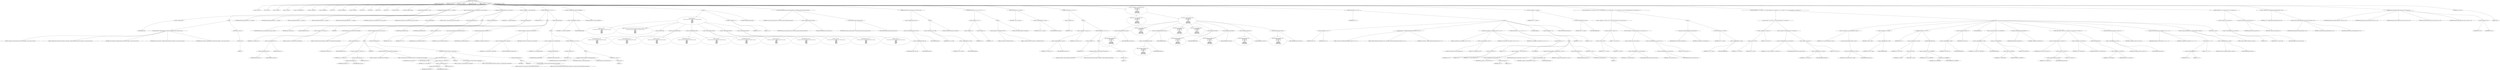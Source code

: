 digraph hostapd_notif_assoc {  
"1000117" [label = "(METHOD,hostapd_notif_assoc)" ]
"1000118" [label = "(PARAM,hostapd_data *hapd)" ]
"1000119" [label = "(PARAM,const u8 *addr)" ]
"1000120" [label = "(PARAM,const u8 *req_ies)" ]
"1000121" [label = "(PARAM,size_t req_ies_len)" ]
"1000122" [label = "(PARAM,int reassoc)" ]
"1000123" [label = "(BLOCK,,)" ]
"1000124" [label = "(LOCAL,v10: const u8 *)" ]
"1000125" [label = "(LOCAL,v11: size_t)" ]
"1000126" [label = "(LOCAL,v12: sta_info *)" ]
"1000127" [label = "(LOCAL,v13: sta_info *)" ]
"1000128" [label = "(LOCAL,v14: wpa_state_machine *)" ]
"1000129" [label = "(LOCAL,v15: unsigned int)" ]
"1000130" [label = "(LOCAL,v16: unsigned int)" ]
"1000131" [label = "(LOCAL,v17: int)" ]
"1000132" [label = "(LOCAL,v18: unsigned int)" ]
"1000133" [label = "(LOCAL,v19: wpa_event)" ]
"1000134" [label = "(LOCAL,v21: u32)" ]
"1000135" [label = "(LOCAL,v22: int)" ]
"1000136" [label = "(LOCAL,v23: u32)" ]
"1000137" [label = "(LOCAL,v24: u8 *)" ]
"1000138" [label = "(LOCAL,eid: u8 [ 1064 ])" ]
"1000139" [label = "(LOCAL,elems: ieee802_11_elems)" ]
"1000140" [label = "(CONTROL_STRUCTURE,if ( !addr ),if ( !addr ))" ]
"1000141" [label = "(<operator>.logicalNot,!addr)" ]
"1000142" [label = "(IDENTIFIER,addr,!addr)" ]
"1000143" [label = "(BLOCK,,)" ]
"1000144" [label = "(wpa_printf,wpa_printf(2, \"hostapd_notif_assoc: Skip event with no address\", req_ies, req_ies_len, reassoc))" ]
"1000145" [label = "(LITERAL,2,wpa_printf(2, \"hostapd_notif_assoc: Skip event with no address\", req_ies, req_ies_len, reassoc))" ]
"1000146" [label = "(LITERAL,\"hostapd_notif_assoc: Skip event with no address\",wpa_printf(2, \"hostapd_notif_assoc: Skip event with no address\", req_ies, req_ies_len, reassoc))" ]
"1000147" [label = "(IDENTIFIER,req_ies,wpa_printf(2, \"hostapd_notif_assoc: Skip event with no address\", req_ies, req_ies_len, reassoc))" ]
"1000148" [label = "(IDENTIFIER,req_ies_len,wpa_printf(2, \"hostapd_notif_assoc: Skip event with no address\", req_ies, req_ies_len, reassoc))" ]
"1000149" [label = "(IDENTIFIER,reassoc,wpa_printf(2, \"hostapd_notif_assoc: Skip event with no address\", req_ies, req_ies_len, reassoc))" ]
"1000150" [label = "(RETURN,return -1;,return -1;)" ]
"1000151" [label = "(<operator>.minus,-1)" ]
"1000152" [label = "(LITERAL,1,-1)" ]
"1000153" [label = "(hostapd_logger,hostapd_logger(hapd, addr, 1u, 2, \"associated\"))" ]
"1000154" [label = "(IDENTIFIER,hapd,hostapd_logger(hapd, addr, 1u, 2, \"associated\"))" ]
"1000155" [label = "(IDENTIFIER,addr,hostapd_logger(hapd, addr, 1u, 2, \"associated\"))" ]
"1000156" [label = "(LITERAL,1u,hostapd_logger(hapd, addr, 1u, 2, \"associated\"))" ]
"1000157" [label = "(LITERAL,2,hostapd_logger(hapd, addr, 1u, 2, \"associated\"))" ]
"1000158" [label = "(LITERAL,\"associated\",hostapd_logger(hapd, addr, 1u, 2, \"associated\"))" ]
"1000159" [label = "(ieee802_11_parse_elems,ieee802_11_parse_elems(req_ies, req_ies_len, &elems, 0))" ]
"1000160" [label = "(IDENTIFIER,req_ies,ieee802_11_parse_elems(req_ies, req_ies_len, &elems, 0))" ]
"1000161" [label = "(IDENTIFIER,req_ies_len,ieee802_11_parse_elems(req_ies, req_ies_len, &elems, 0))" ]
"1000162" [label = "(<operator>.addressOf,&elems)" ]
"1000163" [label = "(IDENTIFIER,elems,ieee802_11_parse_elems(req_ies, req_ies_len, &elems, 0))" ]
"1000164" [label = "(LITERAL,0,ieee802_11_parse_elems(req_ies, req_ies_len, &elems, 0))" ]
"1000165" [label = "(CONTROL_STRUCTURE,if ( elems.wps_ie ),if ( elems.wps_ie ))" ]
"1000166" [label = "(<operator>.fieldAccess,elems.wps_ie)" ]
"1000167" [label = "(IDENTIFIER,elems,if ( elems.wps_ie ))" ]
"1000168" [label = "(FIELD_IDENTIFIER,wps_ie,wps_ie)" ]
"1000169" [label = "(BLOCK,,)" ]
"1000170" [label = "(<operator>.assignment,v10 = elems.wps_ie - 2)" ]
"1000171" [label = "(IDENTIFIER,v10,v10 = elems.wps_ie - 2)" ]
"1000172" [label = "(<operator>.subtraction,elems.wps_ie - 2)" ]
"1000173" [label = "(<operator>.fieldAccess,elems.wps_ie)" ]
"1000174" [label = "(IDENTIFIER,elems,elems.wps_ie - 2)" ]
"1000175" [label = "(FIELD_IDENTIFIER,wps_ie,wps_ie)" ]
"1000176" [label = "(LITERAL,2,elems.wps_ie - 2)" ]
"1000177" [label = "(IDENTIFIER,L,)" ]
"1000178" [label = "(wpa_printf,wpa_printf(2, \"STA included WPS IE in (Re)AssocReq\"))" ]
"1000179" [label = "(LITERAL,2,wpa_printf(2, \"STA included WPS IE in (Re)AssocReq\"))" ]
"1000180" [label = "(LITERAL,\"STA included WPS IE in (Re)AssocReq\",wpa_printf(2, \"STA included WPS IE in (Re)AssocReq\"))" ]
"1000181" [label = "(CONTROL_STRUCTURE,else,else)" ]
"1000182" [label = "(CONTROL_STRUCTURE,if ( elems.rsn_ie ),if ( elems.rsn_ie ))" ]
"1000183" [label = "(<operator>.fieldAccess,elems.rsn_ie)" ]
"1000184" [label = "(IDENTIFIER,elems,if ( elems.rsn_ie ))" ]
"1000185" [label = "(FIELD_IDENTIFIER,rsn_ie,rsn_ie)" ]
"1000186" [label = "(BLOCK,,)" ]
"1000187" [label = "(<operator>.assignment,v10 = elems.rsn_ie - 2)" ]
"1000188" [label = "(IDENTIFIER,v10,v10 = elems.rsn_ie - 2)" ]
"1000189" [label = "(<operator>.subtraction,elems.rsn_ie - 2)" ]
"1000190" [label = "(<operator>.fieldAccess,elems.rsn_ie)" ]
"1000191" [label = "(IDENTIFIER,elems,elems.rsn_ie - 2)" ]
"1000192" [label = "(FIELD_IDENTIFIER,rsn_ie,rsn_ie)" ]
"1000193" [label = "(LITERAL,2,elems.rsn_ie - 2)" ]
"1000194" [label = "(IDENTIFIER,L,)" ]
"1000195" [label = "(wpa_printf,wpa_printf(2, \"STA included RSN IE in (Re)AssocReq\"))" ]
"1000196" [label = "(LITERAL,2,wpa_printf(2, \"STA included RSN IE in (Re)AssocReq\"))" ]
"1000197" [label = "(LITERAL,\"STA included RSN IE in (Re)AssocReq\",wpa_printf(2, \"STA included RSN IE in (Re)AssocReq\"))" ]
"1000198" [label = "(CONTROL_STRUCTURE,else,else)" ]
"1000199" [label = "(CONTROL_STRUCTURE,if ( elems.wpa_ie ),if ( elems.wpa_ie ))" ]
"1000200" [label = "(<operator>.fieldAccess,elems.wpa_ie)" ]
"1000201" [label = "(IDENTIFIER,elems,if ( elems.wpa_ie ))" ]
"1000202" [label = "(FIELD_IDENTIFIER,wpa_ie,wpa_ie)" ]
"1000203" [label = "(BLOCK,,)" ]
"1000204" [label = "(<operator>.assignment,v10 = elems.wpa_ie - 2)" ]
"1000205" [label = "(IDENTIFIER,v10,v10 = elems.wpa_ie - 2)" ]
"1000206" [label = "(<operator>.subtraction,elems.wpa_ie - 2)" ]
"1000207" [label = "(<operator>.fieldAccess,elems.wpa_ie)" ]
"1000208" [label = "(IDENTIFIER,elems,elems.wpa_ie - 2)" ]
"1000209" [label = "(FIELD_IDENTIFIER,wpa_ie,wpa_ie)" ]
"1000210" [label = "(LITERAL,2,elems.wpa_ie - 2)" ]
"1000211" [label = "(IDENTIFIER,L,)" ]
"1000212" [label = "(wpa_printf,wpa_printf(2, \"STA included WPA IE in (Re)AssocReq\"))" ]
"1000213" [label = "(LITERAL,2,wpa_printf(2, \"STA included WPA IE in (Re)AssocReq\"))" ]
"1000214" [label = "(LITERAL,\"STA included WPA IE in (Re)AssocReq\",wpa_printf(2, \"STA included WPA IE in (Re)AssocReq\"))" ]
"1000215" [label = "(CONTROL_STRUCTURE,else,else)" ]
"1000216" [label = "(BLOCK,,)" ]
"1000217" [label = "(IDENTIFIER,L,)" ]
"1000218" [label = "(IDENTIFIER,L,)" ]
"1000219" [label = "(wpa_printf,wpa_printf(2, \"STA did not include WPS/RSN/WPA IE in (Re)AssocReq\"))" ]
"1000220" [label = "(LITERAL,2,wpa_printf(2, \"STA did not include WPS/RSN/WPA IE in (Re)AssocReq\"))" ]
"1000221" [label = "(LITERAL,\"STA did not include WPS/RSN/WPA IE in (Re)AssocReq\",wpa_printf(2, \"STA did not include WPS/RSN/WPA IE in (Re)AssocReq\"))" ]
"1000222" [label = "(<operator>.assignment,v12 = ap_get_sta(hapd, addr))" ]
"1000223" [label = "(IDENTIFIER,v12,v12 = ap_get_sta(hapd, addr))" ]
"1000224" [label = "(ap_get_sta,ap_get_sta(hapd, addr))" ]
"1000225" [label = "(IDENTIFIER,hapd,ap_get_sta(hapd, addr))" ]
"1000226" [label = "(IDENTIFIER,addr,ap_get_sta(hapd, addr))" ]
"1000227" [label = "(CONTROL_STRUCTURE,if ( v12 ),if ( v12 ))" ]
"1000228" [label = "(IDENTIFIER,v12,if ( v12 ))" ]
"1000229" [label = "(BLOCK,,)" ]
"1000230" [label = "(<operator>.assignment,v13 = v12)" ]
"1000231" [label = "(IDENTIFIER,v13,v13 = v12)" ]
"1000232" [label = "(IDENTIFIER,v12,v13 = v12)" ]
"1000233" [label = "(ap_sta_no_session_timeout,ap_sta_no_session_timeout(hapd, v12))" ]
"1000234" [label = "(IDENTIFIER,hapd,ap_sta_no_session_timeout(hapd, v12))" ]
"1000235" [label = "(IDENTIFIER,v12,ap_sta_no_session_timeout(hapd, v12))" ]
"1000236" [label = "(accounting_sta_stop,accounting_sta_stop(hapd, v13))" ]
"1000237" [label = "(IDENTIFIER,hapd,accounting_sta_stop(hapd, v13))" ]
"1000238" [label = "(IDENTIFIER,v13,accounting_sta_stop(hapd, v13))" ]
"1000239" [label = "(<operator>.assignment,v13->timeout_next = STA_NULLFUNC)" ]
"1000240" [label = "(<operator>.indirectFieldAccess,v13->timeout_next)" ]
"1000241" [label = "(IDENTIFIER,v13,v13->timeout_next = STA_NULLFUNC)" ]
"1000242" [label = "(FIELD_IDENTIFIER,timeout_next,timeout_next)" ]
"1000243" [label = "(IDENTIFIER,STA_NULLFUNC,v13->timeout_next = STA_NULLFUNC)" ]
"1000244" [label = "(CONTROL_STRUCTURE,else,else)" ]
"1000245" [label = "(BLOCK,,)" ]
"1000246" [label = "(<operator>.assignment,v13 = ap_sta_add(hapd, addr))" ]
"1000247" [label = "(IDENTIFIER,v13,v13 = ap_sta_add(hapd, addr))" ]
"1000248" [label = "(ap_sta_add,ap_sta_add(hapd, addr))" ]
"1000249" [label = "(IDENTIFIER,hapd,ap_sta_add(hapd, addr))" ]
"1000250" [label = "(IDENTIFIER,addr,ap_sta_add(hapd, addr))" ]
"1000251" [label = "(CONTROL_STRUCTURE,if ( !v13 ),if ( !v13 ))" ]
"1000252" [label = "(<operator>.logicalNot,!v13)" ]
"1000253" [label = "(IDENTIFIER,v13,!v13)" ]
"1000254" [label = "(BLOCK,,)" ]
"1000255" [label = "(hostapd_drv_sta_disassoc,hostapd_drv_sta_disassoc(hapd, addr, 5))" ]
"1000256" [label = "(IDENTIFIER,hapd,hostapd_drv_sta_disassoc(hapd, addr, 5))" ]
"1000257" [label = "(IDENTIFIER,addr,hostapd_drv_sta_disassoc(hapd, addr, 5))" ]
"1000258" [label = "(LITERAL,5,hostapd_drv_sta_disassoc(hapd, addr, 5))" ]
"1000259" [label = "(RETURN,return -1;,return -1;)" ]
"1000260" [label = "(<operator>.minus,-1)" ]
"1000261" [label = "(LITERAL,1,-1)" ]
"1000262" [label = "(<operators>.assignmentAnd,v13->flags &= 0xFFFECFFF)" ]
"1000263" [label = "(<operator>.indirectFieldAccess,v13->flags)" ]
"1000264" [label = "(IDENTIFIER,v13,v13->flags &= 0xFFFECFFF)" ]
"1000265" [label = "(FIELD_IDENTIFIER,flags,flags)" ]
"1000266" [label = "(LITERAL,0xFFFECFFF,v13->flags &= 0xFFFECFFF)" ]
"1000267" [label = "(BLOCK,,)" ]
"1000268" [label = "(wpa_printf,wpa_printf(\n      3,\n      \"STA %02x:%02x:%02x:%02x:%02x:%02x not allowed to connect\",\n      *addr,\n      addr[1],\n      addr[2],\n      addr[3],\n      addr[4],\n      addr[5]))" ]
"1000269" [label = "(LITERAL,3,wpa_printf(\n      3,\n      \"STA %02x:%02x:%02x:%02x:%02x:%02x not allowed to connect\",\n      *addr,\n      addr[1],\n      addr[2],\n      addr[3],\n      addr[4],\n      addr[5]))" ]
"1000270" [label = "(LITERAL,\"STA %02x:%02x:%02x:%02x:%02x:%02x not allowed to connect\",wpa_printf(\n      3,\n      \"STA %02x:%02x:%02x:%02x:%02x:%02x not allowed to connect\",\n      *addr,\n      addr[1],\n      addr[2],\n      addr[3],\n      addr[4],\n      addr[5]))" ]
"1000271" [label = "(<operator>.indirection,*addr)" ]
"1000272" [label = "(IDENTIFIER,addr,wpa_printf(\n      3,\n      \"STA %02x:%02x:%02x:%02x:%02x:%02x not allowed to connect\",\n      *addr,\n      addr[1],\n      addr[2],\n      addr[3],\n      addr[4],\n      addr[5]))" ]
"1000273" [label = "(<operator>.indirectIndexAccess,addr[1])" ]
"1000274" [label = "(IDENTIFIER,addr,wpa_printf(\n      3,\n      \"STA %02x:%02x:%02x:%02x:%02x:%02x not allowed to connect\",\n      *addr,\n      addr[1],\n      addr[2],\n      addr[3],\n      addr[4],\n      addr[5]))" ]
"1000275" [label = "(LITERAL,1,wpa_printf(\n      3,\n      \"STA %02x:%02x:%02x:%02x:%02x:%02x not allowed to connect\",\n      *addr,\n      addr[1],\n      addr[2],\n      addr[3],\n      addr[4],\n      addr[5]))" ]
"1000276" [label = "(<operator>.indirectIndexAccess,addr[2])" ]
"1000277" [label = "(IDENTIFIER,addr,wpa_printf(\n      3,\n      \"STA %02x:%02x:%02x:%02x:%02x:%02x not allowed to connect\",\n      *addr,\n      addr[1],\n      addr[2],\n      addr[3],\n      addr[4],\n      addr[5]))" ]
"1000278" [label = "(LITERAL,2,wpa_printf(\n      3,\n      \"STA %02x:%02x:%02x:%02x:%02x:%02x not allowed to connect\",\n      *addr,\n      addr[1],\n      addr[2],\n      addr[3],\n      addr[4],\n      addr[5]))" ]
"1000279" [label = "(<operator>.indirectIndexAccess,addr[3])" ]
"1000280" [label = "(IDENTIFIER,addr,wpa_printf(\n      3,\n      \"STA %02x:%02x:%02x:%02x:%02x:%02x not allowed to connect\",\n      *addr,\n      addr[1],\n      addr[2],\n      addr[3],\n      addr[4],\n      addr[5]))" ]
"1000281" [label = "(LITERAL,3,wpa_printf(\n      3,\n      \"STA %02x:%02x:%02x:%02x:%02x:%02x not allowed to connect\",\n      *addr,\n      addr[1],\n      addr[2],\n      addr[3],\n      addr[4],\n      addr[5]))" ]
"1000282" [label = "(<operator>.indirectIndexAccess,addr[4])" ]
"1000283" [label = "(IDENTIFIER,addr,wpa_printf(\n      3,\n      \"STA %02x:%02x:%02x:%02x:%02x:%02x not allowed to connect\",\n      *addr,\n      addr[1],\n      addr[2],\n      addr[3],\n      addr[4],\n      addr[5]))" ]
"1000284" [label = "(LITERAL,4,wpa_printf(\n      3,\n      \"STA %02x:%02x:%02x:%02x:%02x:%02x not allowed to connect\",\n      *addr,\n      addr[1],\n      addr[2],\n      addr[3],\n      addr[4],\n      addr[5]))" ]
"1000285" [label = "(<operator>.indirectIndexAccess,addr[5])" ]
"1000286" [label = "(IDENTIFIER,addr,wpa_printf(\n      3,\n      \"STA %02x:%02x:%02x:%02x:%02x:%02x not allowed to connect\",\n      *addr,\n      addr[1],\n      addr[2],\n      addr[3],\n      addr[4],\n      addr[5]))" ]
"1000287" [label = "(LITERAL,5,wpa_printf(\n      3,\n      \"STA %02x:%02x:%02x:%02x:%02x:%02x not allowed to connect\",\n      *addr,\n      addr[1],\n      addr[2],\n      addr[3],\n      addr[4],\n      addr[5]))" ]
"1000288" [label = "(<operator>.assignment,v17 = 1)" ]
"1000289" [label = "(IDENTIFIER,v17,v17 = 1)" ]
"1000290" [label = "(LITERAL,1,v17 = 1)" ]
"1000291" [label = "(CONTROL_STRUCTURE,goto fail;,goto fail;)" ]
"1000292" [label = "(ap_copy_sta_supp_op_classes,ap_copy_sta_supp_op_classes(v13, elems.supp_op_classes, elems.supp_op_classes_len))" ]
"1000293" [label = "(IDENTIFIER,v13,ap_copy_sta_supp_op_classes(v13, elems.supp_op_classes, elems.supp_op_classes_len))" ]
"1000294" [label = "(<operator>.fieldAccess,elems.supp_op_classes)" ]
"1000295" [label = "(IDENTIFIER,elems,ap_copy_sta_supp_op_classes(v13, elems.supp_op_classes, elems.supp_op_classes_len))" ]
"1000296" [label = "(FIELD_IDENTIFIER,supp_op_classes,supp_op_classes)" ]
"1000297" [label = "(<operator>.fieldAccess,elems.supp_op_classes_len)" ]
"1000298" [label = "(IDENTIFIER,elems,ap_copy_sta_supp_op_classes(v13, elems.supp_op_classes, elems.supp_op_classes_len))" ]
"1000299" [label = "(FIELD_IDENTIFIER,supp_op_classes_len,supp_op_classes_len)" ]
"1000300" [label = "(CONTROL_STRUCTURE,if ( !hapd->conf->wpa ),if ( !hapd->conf->wpa ))" ]
"1000301" [label = "(<operator>.logicalNot,!hapd->conf->wpa)" ]
"1000302" [label = "(<operator>.indirectFieldAccess,hapd->conf->wpa)" ]
"1000303" [label = "(<operator>.indirectFieldAccess,hapd->conf)" ]
"1000304" [label = "(IDENTIFIER,hapd,!hapd->conf->wpa)" ]
"1000305" [label = "(FIELD_IDENTIFIER,conf,conf)" ]
"1000306" [label = "(FIELD_IDENTIFIER,wpa,wpa)" ]
"1000307" [label = "(BLOCK,,)" ]
"1000308" [label = "(<operator>.assignment,v18 = v13->flags)" ]
"1000309" [label = "(IDENTIFIER,v18,v18 = v13->flags)" ]
"1000310" [label = "(<operator>.indirectFieldAccess,v13->flags)" ]
"1000311" [label = "(IDENTIFIER,v13,v18 = v13->flags)" ]
"1000312" [label = "(FIELD_IDENTIFIER,flags,flags)" ]
"1000313" [label = "(CONTROL_STRUCTURE,goto LABEL_24;,goto LABEL_24;)" ]
"1000314" [label = "(CONTROL_STRUCTURE,if ( !v10 || !v11 ),if ( !v10 || !v11 ))" ]
"1000315" [label = "(<operator>.logicalOr,!v10 || !v11)" ]
"1000316" [label = "(<operator>.logicalNot,!v10)" ]
"1000317" [label = "(IDENTIFIER,v10,!v10)" ]
"1000318" [label = "(<operator>.logicalNot,!v11)" ]
"1000319" [label = "(IDENTIFIER,v11,!v11)" ]
"1000320" [label = "(BLOCK,,)" ]
"1000321" [label = "(wpa_printf,wpa_printf(2, \"No WPA/RSN IE from STA\"))" ]
"1000322" [label = "(LITERAL,2,wpa_printf(2, \"No WPA/RSN IE from STA\"))" ]
"1000323" [label = "(LITERAL,\"No WPA/RSN IE from STA\",wpa_printf(2, \"No WPA/RSN IE from STA\"))" ]
"1000324" [label = "(CONTROL_STRUCTURE,goto LABEL_30;,goto LABEL_30;)" ]
"1000325" [label = "(<operator>.assignment,v14 = v13->wpa_sm)" ]
"1000326" [label = "(IDENTIFIER,v14,v14 = v13->wpa_sm)" ]
"1000327" [label = "(<operator>.indirectFieldAccess,v13->wpa_sm)" ]
"1000328" [label = "(IDENTIFIER,v13,v14 = v13->wpa_sm)" ]
"1000329" [label = "(FIELD_IDENTIFIER,wpa_sm,wpa_sm)" ]
"1000330" [label = "(CONTROL_STRUCTURE,if ( !v14 ),if ( !v14 ))" ]
"1000331" [label = "(<operator>.logicalNot,!v14)" ]
"1000332" [label = "(IDENTIFIER,v14,!v14)" ]
"1000333" [label = "(BLOCK,,)" ]
"1000334" [label = "(<operator>.assignment,v13->wpa_sm = v14)" ]
"1000335" [label = "(<operator>.indirectFieldAccess,v13->wpa_sm)" ]
"1000336" [label = "(IDENTIFIER,v13,v13->wpa_sm = v14)" ]
"1000337" [label = "(FIELD_IDENTIFIER,wpa_sm,wpa_sm)" ]
"1000338" [label = "(IDENTIFIER,v14,v13->wpa_sm = v14)" ]
"1000339" [label = "(CONTROL_STRUCTURE,if ( !v14 ),if ( !v14 ))" ]
"1000340" [label = "(<operator>.logicalNot,!v14)" ]
"1000341" [label = "(IDENTIFIER,v14,!v14)" ]
"1000342" [label = "(BLOCK,,)" ]
"1000343" [label = "(wpa_printf,wpa_printf(5, \"Failed to initialize WPA state machine\"))" ]
"1000344" [label = "(LITERAL,5,wpa_printf(5, \"Failed to initialize WPA state machine\"))" ]
"1000345" [label = "(LITERAL,\"Failed to initialize WPA state machine\",wpa_printf(5, \"Failed to initialize WPA state machine\"))" ]
"1000346" [label = "(RETURN,return -1;,return -1;)" ]
"1000347" [label = "(<operator>.minus,-1)" ]
"1000348" [label = "(LITERAL,1,-1)" ]
"1000349" [label = "(<operator>.assignment,v15 = wpa_validate_wpa_ie(\n          hapd->wpa_auth,\n          v14,\n          hapd->iface->freq,\n          v10,\n          v11,\n          elems.mdie,\n          elems.mdie_len,\n          elems.owe_dh,\n          elems.owe_dh_len))" ]
"1000350" [label = "(IDENTIFIER,v15,v15 = wpa_validate_wpa_ie(\n          hapd->wpa_auth,\n          v14,\n          hapd->iface->freq,\n          v10,\n          v11,\n          elems.mdie,\n          elems.mdie_len,\n          elems.owe_dh,\n          elems.owe_dh_len))" ]
"1000351" [label = "(wpa_validate_wpa_ie,wpa_validate_wpa_ie(\n          hapd->wpa_auth,\n          v14,\n          hapd->iface->freq,\n          v10,\n          v11,\n          elems.mdie,\n          elems.mdie_len,\n          elems.owe_dh,\n          elems.owe_dh_len))" ]
"1000352" [label = "(<operator>.indirectFieldAccess,hapd->wpa_auth)" ]
"1000353" [label = "(IDENTIFIER,hapd,wpa_validate_wpa_ie(\n          hapd->wpa_auth,\n          v14,\n          hapd->iface->freq,\n          v10,\n          v11,\n          elems.mdie,\n          elems.mdie_len,\n          elems.owe_dh,\n          elems.owe_dh_len))" ]
"1000354" [label = "(FIELD_IDENTIFIER,wpa_auth,wpa_auth)" ]
"1000355" [label = "(IDENTIFIER,v14,wpa_validate_wpa_ie(\n          hapd->wpa_auth,\n          v14,\n          hapd->iface->freq,\n          v10,\n          v11,\n          elems.mdie,\n          elems.mdie_len,\n          elems.owe_dh,\n          elems.owe_dh_len))" ]
"1000356" [label = "(<operator>.indirectFieldAccess,hapd->iface->freq)" ]
"1000357" [label = "(<operator>.indirectFieldAccess,hapd->iface)" ]
"1000358" [label = "(IDENTIFIER,hapd,wpa_validate_wpa_ie(\n          hapd->wpa_auth,\n          v14,\n          hapd->iface->freq,\n          v10,\n          v11,\n          elems.mdie,\n          elems.mdie_len,\n          elems.owe_dh,\n          elems.owe_dh_len))" ]
"1000359" [label = "(FIELD_IDENTIFIER,iface,iface)" ]
"1000360" [label = "(FIELD_IDENTIFIER,freq,freq)" ]
"1000361" [label = "(IDENTIFIER,v10,wpa_validate_wpa_ie(\n          hapd->wpa_auth,\n          v14,\n          hapd->iface->freq,\n          v10,\n          v11,\n          elems.mdie,\n          elems.mdie_len,\n          elems.owe_dh,\n          elems.owe_dh_len))" ]
"1000362" [label = "(IDENTIFIER,v11,wpa_validate_wpa_ie(\n          hapd->wpa_auth,\n          v14,\n          hapd->iface->freq,\n          v10,\n          v11,\n          elems.mdie,\n          elems.mdie_len,\n          elems.owe_dh,\n          elems.owe_dh_len))" ]
"1000363" [label = "(<operator>.fieldAccess,elems.mdie)" ]
"1000364" [label = "(IDENTIFIER,elems,wpa_validate_wpa_ie(\n          hapd->wpa_auth,\n          v14,\n          hapd->iface->freq,\n          v10,\n          v11,\n          elems.mdie,\n          elems.mdie_len,\n          elems.owe_dh,\n          elems.owe_dh_len))" ]
"1000365" [label = "(FIELD_IDENTIFIER,mdie,mdie)" ]
"1000366" [label = "(<operator>.fieldAccess,elems.mdie_len)" ]
"1000367" [label = "(IDENTIFIER,elems,wpa_validate_wpa_ie(\n          hapd->wpa_auth,\n          v14,\n          hapd->iface->freq,\n          v10,\n          v11,\n          elems.mdie,\n          elems.mdie_len,\n          elems.owe_dh,\n          elems.owe_dh_len))" ]
"1000368" [label = "(FIELD_IDENTIFIER,mdie_len,mdie_len)" ]
"1000369" [label = "(<operator>.fieldAccess,elems.owe_dh)" ]
"1000370" [label = "(IDENTIFIER,elems,wpa_validate_wpa_ie(\n          hapd->wpa_auth,\n          v14,\n          hapd->iface->freq,\n          v10,\n          v11,\n          elems.mdie,\n          elems.mdie_len,\n          elems.owe_dh,\n          elems.owe_dh_len))" ]
"1000371" [label = "(FIELD_IDENTIFIER,owe_dh,owe_dh)" ]
"1000372" [label = "(<operator>.fieldAccess,elems.owe_dh_len)" ]
"1000373" [label = "(IDENTIFIER,elems,wpa_validate_wpa_ie(\n          hapd->wpa_auth,\n          v14,\n          hapd->iface->freq,\n          v10,\n          v11,\n          elems.mdie,\n          elems.mdie_len,\n          elems.owe_dh,\n          elems.owe_dh_len))" ]
"1000374" [label = "(FIELD_IDENTIFIER,owe_dh_len,owe_dh_len)" ]
"1000375" [label = "(CONTROL_STRUCTURE,if ( v15 ),if ( v15 ))" ]
"1000376" [label = "(IDENTIFIER,v15,if ( v15 ))" ]
"1000377" [label = "(BLOCK,,)" ]
"1000378" [label = "(<operator>.assignment,v16 = v15)" ]
"1000379" [label = "(IDENTIFIER,v16,v16 = v15)" ]
"1000380" [label = "(IDENTIFIER,v15,v16 = v15)" ]
"1000381" [label = "(wpa_printf,wpa_printf(2, \"WPA/RSN information element rejected? (res %u)\", v15))" ]
"1000382" [label = "(LITERAL,2,wpa_printf(2, \"WPA/RSN information element rejected? (res %u)\", v15))" ]
"1000383" [label = "(LITERAL,\"WPA/RSN information element rejected? (res %u)\",wpa_printf(2, \"WPA/RSN information element rejected? (res %u)\", v15))" ]
"1000384" [label = "(IDENTIFIER,v15,wpa_printf(2, \"WPA/RSN information element rejected? (res %u)\", v15))" ]
"1000385" [label = "(wpa_hexdump,wpa_hexdump(2, (const unsigned __int8 *)\"IE\", v10, v11))" ]
"1000386" [label = "(LITERAL,2,wpa_hexdump(2, (const unsigned __int8 *)\"IE\", v10, v11))" ]
"1000387" [label = "(<operator>.cast,(const unsigned __int8 *)\"IE\")" ]
"1000388" [label = "(UNKNOWN,const unsigned __int8 *,const unsigned __int8 *)" ]
"1000389" [label = "(LITERAL,\"IE\",(const unsigned __int8 *)\"IE\")" ]
"1000390" [label = "(IDENTIFIER,v10,wpa_hexdump(2, (const unsigned __int8 *)\"IE\", v10, v11))" ]
"1000391" [label = "(IDENTIFIER,v11,wpa_hexdump(2, (const unsigned __int8 *)\"IE\", v10, v11))" ]
"1000392" [label = "(CONTROL_STRUCTURE,if ( v16 - 2 < 7 ),if ( v16 - 2 < 7 ))" ]
"1000393" [label = "(<operator>.lessThan,v16 - 2 < 7)" ]
"1000394" [label = "(<operator>.subtraction,v16 - 2)" ]
"1000395" [label = "(IDENTIFIER,v16,v16 - 2)" ]
"1000396" [label = "(LITERAL,2,v16 - 2)" ]
"1000397" [label = "(LITERAL,7,v16 - 2 < 7)" ]
"1000398" [label = "(BLOCK,,)" ]
"1000399" [label = "(<operator>.assignment,v17 = dword_47D828[v16 - 2])" ]
"1000400" [label = "(IDENTIFIER,v17,v17 = dword_47D828[v16 - 2])" ]
"1000401" [label = "(<operator>.indirectIndexAccess,dword_47D828[v16 - 2])" ]
"1000402" [label = "(IDENTIFIER,dword_47D828,v17 = dword_47D828[v16 - 2])" ]
"1000403" [label = "(<operator>.subtraction,v16 - 2)" ]
"1000404" [label = "(IDENTIFIER,v16,v16 - 2)" ]
"1000405" [label = "(LITERAL,2,v16 - 2)" ]
"1000406" [label = "(JUMP_TARGET,fail)" ]
"1000407" [label = "(hostapd_drv_sta_disassoc,hostapd_drv_sta_disassoc(hapd, v13->addr, v17))" ]
"1000408" [label = "(IDENTIFIER,hapd,hostapd_drv_sta_disassoc(hapd, v13->addr, v17))" ]
"1000409" [label = "(<operator>.indirectFieldAccess,v13->addr)" ]
"1000410" [label = "(IDENTIFIER,v13,hostapd_drv_sta_disassoc(hapd, v13->addr, v17))" ]
"1000411" [label = "(FIELD_IDENTIFIER,addr,addr)" ]
"1000412" [label = "(IDENTIFIER,v17,hostapd_drv_sta_disassoc(hapd, v13->addr, v17))" ]
"1000413" [label = "(ap_free_sta,ap_free_sta(hapd, v13))" ]
"1000414" [label = "(IDENTIFIER,hapd,ap_free_sta(hapd, v13))" ]
"1000415" [label = "(IDENTIFIER,v13,ap_free_sta(hapd, v13))" ]
"1000416" [label = "(RETURN,return -1;,return -1;)" ]
"1000417" [label = "(<operator>.minus,-1)" ]
"1000418" [label = "(LITERAL,1,-1)" ]
"1000419" [label = "(JUMP_TARGET,LABEL_30)" ]
"1000420" [label = "(<operator>.assignment,v17 = 13)" ]
"1000421" [label = "(IDENTIFIER,v17,v17 = 13)" ]
"1000422" [label = "(LITERAL,13,v17 = 13)" ]
"1000423" [label = "(CONTROL_STRUCTURE,goto fail;,goto fail;)" ]
"1000424" [label = "(<operator>.assignment,v21 = v13->flags)" ]
"1000425" [label = "(IDENTIFIER,v21,v21 = v13->flags)" ]
"1000426" [label = "(<operator>.indirectFieldAccess,v13->flags)" ]
"1000427" [label = "(IDENTIFIER,v13,v21 = v13->flags)" ]
"1000428" [label = "(FIELD_IDENTIFIER,flags,flags)" ]
"1000429" [label = "(CONTROL_STRUCTURE,if ( (~v21 & 0x402) == 0 && !v13->sa_query_timed_out && v13->sa_query_count >= 1 ),if ( (~v21 & 0x402) == 0 && !v13->sa_query_timed_out && v13->sa_query_count >= 1 ))" ]
"1000430" [label = "(<operator>.logicalAnd,(~v21 & 0x402) == 0 && !v13->sa_query_timed_out && v13->sa_query_count >= 1)" ]
"1000431" [label = "(<operator>.equals,(~v21 & 0x402) == 0)" ]
"1000432" [label = "(<operator>.and,~v21 & 0x402)" ]
"1000433" [label = "(IDENTIFIER,~v21,~v21 & 0x402)" ]
"1000434" [label = "(LITERAL,0x402,~v21 & 0x402)" ]
"1000435" [label = "(LITERAL,0,(~v21 & 0x402) == 0)" ]
"1000436" [label = "(<operator>.logicalAnd,!v13->sa_query_timed_out && v13->sa_query_count >= 1)" ]
"1000437" [label = "(<operator>.logicalNot,!v13->sa_query_timed_out)" ]
"1000438" [label = "(<operator>.indirectFieldAccess,v13->sa_query_timed_out)" ]
"1000439" [label = "(IDENTIFIER,v13,!v13->sa_query_timed_out)" ]
"1000440" [label = "(FIELD_IDENTIFIER,sa_query_timed_out,sa_query_timed_out)" ]
"1000441" [label = "(<operator>.greaterEqualsThan,v13->sa_query_count >= 1)" ]
"1000442" [label = "(<operator>.indirectFieldAccess,v13->sa_query_count)" ]
"1000443" [label = "(IDENTIFIER,v13,v13->sa_query_count >= 1)" ]
"1000444" [label = "(FIELD_IDENTIFIER,sa_query_count,sa_query_count)" ]
"1000445" [label = "(LITERAL,1,v13->sa_query_count >= 1)" ]
"1000446" [label = "(BLOCK,,)" ]
"1000447" [label = "(ap_check_sa_query_timeout,ap_check_sa_query_timeout(hapd, v13))" ]
"1000448" [label = "(IDENTIFIER,hapd,ap_check_sa_query_timeout(hapd, v13))" ]
"1000449" [label = "(IDENTIFIER,v13,ap_check_sa_query_timeout(hapd, v13))" ]
"1000450" [label = "(<operator>.assignment,v21 = v13->flags)" ]
"1000451" [label = "(IDENTIFIER,v21,v21 = v13->flags)" ]
"1000452" [label = "(<operator>.indirectFieldAccess,v13->flags)" ]
"1000453" [label = "(IDENTIFIER,v13,v21 = v13->flags)" ]
"1000454" [label = "(FIELD_IDENTIFIER,flags,flags)" ]
"1000455" [label = "(CONTROL_STRUCTURE,if ( (~v21 & 0x402) != 0 || v13->sa_query_timed_out || v13->auth_alg == 2 ),if ( (~v21 & 0x402) != 0 || v13->sa_query_timed_out || v13->auth_alg == 2 ))" ]
"1000456" [label = "(<operator>.logicalOr,(~v21 & 0x402) != 0 || v13->sa_query_timed_out || v13->auth_alg == 2)" ]
"1000457" [label = "(<operator>.notEquals,(~v21 & 0x402) != 0)" ]
"1000458" [label = "(<operator>.and,~v21 & 0x402)" ]
"1000459" [label = "(IDENTIFIER,~v21,~v21 & 0x402)" ]
"1000460" [label = "(LITERAL,0x402,~v21 & 0x402)" ]
"1000461" [label = "(LITERAL,0,(~v21 & 0x402) != 0)" ]
"1000462" [label = "(<operator>.logicalOr,v13->sa_query_timed_out || v13->auth_alg == 2)" ]
"1000463" [label = "(<operator>.indirectFieldAccess,v13->sa_query_timed_out)" ]
"1000464" [label = "(IDENTIFIER,v13,v13->sa_query_timed_out || v13->auth_alg == 2)" ]
"1000465" [label = "(FIELD_IDENTIFIER,sa_query_timed_out,sa_query_timed_out)" ]
"1000466" [label = "(<operator>.equals,v13->auth_alg == 2)" ]
"1000467" [label = "(<operator>.indirectFieldAccess,v13->auth_alg)" ]
"1000468" [label = "(IDENTIFIER,v13,v13->auth_alg == 2)" ]
"1000469" [label = "(FIELD_IDENTIFIER,auth_alg,auth_alg)" ]
"1000470" [label = "(LITERAL,2,v13->auth_alg == 2)" ]
"1000471" [label = "(BLOCK,,)" ]
"1000472" [label = "(<operator>.assignment,v22 = wpa_auth_uses_mfp(v13->wpa_sm))" ]
"1000473" [label = "(IDENTIFIER,v22,v22 = wpa_auth_uses_mfp(v13->wpa_sm))" ]
"1000474" [label = "(wpa_auth_uses_mfp,wpa_auth_uses_mfp(v13->wpa_sm))" ]
"1000475" [label = "(<operator>.indirectFieldAccess,v13->wpa_sm)" ]
"1000476" [label = "(IDENTIFIER,v13,wpa_auth_uses_mfp(v13->wpa_sm))" ]
"1000477" [label = "(FIELD_IDENTIFIER,wpa_sm,wpa_sm)" ]
"1000478" [label = "(<operator>.assignment,v23 = v13->flags)" ]
"1000479" [label = "(IDENTIFIER,v23,v23 = v13->flags)" ]
"1000480" [label = "(<operator>.indirectFieldAccess,v13->flags)" ]
"1000481" [label = "(IDENTIFIER,v13,v23 = v13->flags)" ]
"1000482" [label = "(FIELD_IDENTIFIER,flags,flags)" ]
"1000483" [label = "(CONTROL_STRUCTURE,if ( v22 ),if ( v22 ))" ]
"1000484" [label = "(IDENTIFIER,v22,if ( v22 ))" ]
"1000485" [label = "(<operator>.assignment,v18 = v23 | 0x400)" ]
"1000486" [label = "(IDENTIFIER,v18,v18 = v23 | 0x400)" ]
"1000487" [label = "(<operator>.or,v23 | 0x400)" ]
"1000488" [label = "(IDENTIFIER,v23,v23 | 0x400)" ]
"1000489" [label = "(LITERAL,0x400,v23 | 0x400)" ]
"1000490" [label = "(CONTROL_STRUCTURE,else,else)" ]
"1000491" [label = "(<operator>.assignment,v18 = v23 & 0xFFFFFBFF)" ]
"1000492" [label = "(IDENTIFIER,v18,v18 = v23 & 0xFFFFFBFF)" ]
"1000493" [label = "(<operator>.and,v23 & 0xFFFFFBFF)" ]
"1000494" [label = "(IDENTIFIER,v23,v23 & 0xFFFFFBFF)" ]
"1000495" [label = "(LITERAL,0xFFFFFBFF,v23 & 0xFFFFFBFF)" ]
"1000496" [label = "(<operator>.assignment,v13->flags = v18)" ]
"1000497" [label = "(<operator>.indirectFieldAccess,v13->flags)" ]
"1000498" [label = "(IDENTIFIER,v13,v13->flags = v18)" ]
"1000499" [label = "(FIELD_IDENTIFIER,flags,flags)" ]
"1000500" [label = "(IDENTIFIER,v18,v13->flags = v18)" ]
"1000501" [label = "(JUMP_TARGET,LABEL_24)" ]
"1000502" [label = "(<operator>.assignment,v13->flags = v18 & 0xFFF7FFFF | 3)" ]
"1000503" [label = "(<operator>.indirectFieldAccess,v13->flags)" ]
"1000504" [label = "(IDENTIFIER,v13,v13->flags = v18 & 0xFFF7FFFF | 3)" ]
"1000505" [label = "(FIELD_IDENTIFIER,flags,flags)" ]
"1000506" [label = "(<operator>.or,v18 & 0xFFF7FFFF | 3)" ]
"1000507" [label = "(<operator>.and,v18 & 0xFFF7FFFF)" ]
"1000508" [label = "(IDENTIFIER,v18,v18 & 0xFFF7FFFF)" ]
"1000509" [label = "(LITERAL,0xFFF7FFFF,v18 & 0xFFF7FFFF)" ]
"1000510" [label = "(LITERAL,3,v18 & 0xFFF7FFFF | 3)" ]
"1000511" [label = "(hostapd_set_sta_flags,hostapd_set_sta_flags(hapd, v13))" ]
"1000512" [label = "(IDENTIFIER,hapd,hostapd_set_sta_flags(hapd, v13))" ]
"1000513" [label = "(IDENTIFIER,v13,hostapd_set_sta_flags(hapd, v13))" ]
"1000514" [label = "(CONTROL_STRUCTURE,if ( reassoc && v13->auth_alg == 2 ),if ( reassoc && v13->auth_alg == 2 ))" ]
"1000515" [label = "(<operator>.logicalAnd,reassoc && v13->auth_alg == 2)" ]
"1000516" [label = "(IDENTIFIER,reassoc,reassoc && v13->auth_alg == 2)" ]
"1000517" [label = "(<operator>.equals,v13->auth_alg == 2)" ]
"1000518" [label = "(<operator>.indirectFieldAccess,v13->auth_alg)" ]
"1000519" [label = "(IDENTIFIER,v13,v13->auth_alg == 2)" ]
"1000520" [label = "(FIELD_IDENTIFIER,auth_alg,auth_alg)" ]
"1000521" [label = "(LITERAL,2,v13->auth_alg == 2)" ]
"1000522" [label = "(<operator>.assignment,v19 = WPA_ASSOC_FT)" ]
"1000523" [label = "(IDENTIFIER,v19,v19 = WPA_ASSOC_FT)" ]
"1000524" [label = "(IDENTIFIER,WPA_ASSOC_FT,v19 = WPA_ASSOC_FT)" ]
"1000525" [label = "(CONTROL_STRUCTURE,else,else)" ]
"1000526" [label = "(<operator>.assignment,v19 = WPA_ASSOC)" ]
"1000527" [label = "(IDENTIFIER,v19,v19 = WPA_ASSOC)" ]
"1000528" [label = "(IDENTIFIER,WPA_ASSOC,v19 = WPA_ASSOC)" ]
"1000529" [label = "(wpa_auth_sm_event,wpa_auth_sm_event(v13->wpa_sm, v19))" ]
"1000530" [label = "(<operator>.indirectFieldAccess,v13->wpa_sm)" ]
"1000531" [label = "(IDENTIFIER,v13,wpa_auth_sm_event(v13->wpa_sm, v19))" ]
"1000532" [label = "(FIELD_IDENTIFIER,wpa_sm,wpa_sm)" ]
"1000533" [label = "(IDENTIFIER,v19,wpa_auth_sm_event(v13->wpa_sm, v19))" ]
"1000534" [label = "(hostapd_new_assoc_sta,hostapd_new_assoc_sta(hapd, v13, (v18 >> 1) & 1))" ]
"1000535" [label = "(IDENTIFIER,hapd,hostapd_new_assoc_sta(hapd, v13, (v18 >> 1) & 1))" ]
"1000536" [label = "(IDENTIFIER,v13,hostapd_new_assoc_sta(hapd, v13, (v18 >> 1) & 1))" ]
"1000537" [label = "(<operator>.and,(v18 >> 1) & 1)" ]
"1000538" [label = "(<operator>.arithmeticShiftRight,v18 >> 1)" ]
"1000539" [label = "(IDENTIFIER,v18,v18 >> 1)" ]
"1000540" [label = "(LITERAL,1,v18 >> 1)" ]
"1000541" [label = "(LITERAL,1,(v18 >> 1) & 1)" ]
"1000542" [label = "(ieee802_1x_notify_port_enabled,ieee802_1x_notify_port_enabled(v13->eapol_sm, 1))" ]
"1000543" [label = "(<operator>.indirectFieldAccess,v13->eapol_sm)" ]
"1000544" [label = "(IDENTIFIER,v13,ieee802_1x_notify_port_enabled(v13->eapol_sm, 1))" ]
"1000545" [label = "(FIELD_IDENTIFIER,eapol_sm,eapol_sm)" ]
"1000546" [label = "(LITERAL,1,ieee802_1x_notify_port_enabled(v13->eapol_sm, 1))" ]
"1000547" [label = "(RETURN,return 0;,return 0;)" ]
"1000548" [label = "(LITERAL,0,return 0;)" ]
"1000549" [label = "(CONTROL_STRUCTURE,if ( !v13->sa_query_count ),if ( !v13->sa_query_count ))" ]
"1000550" [label = "(<operator>.logicalNot,!v13->sa_query_count)" ]
"1000551" [label = "(<operator>.indirectFieldAccess,v13->sa_query_count)" ]
"1000552" [label = "(IDENTIFIER,v13,!v13->sa_query_count)" ]
"1000553" [label = "(FIELD_IDENTIFIER,sa_query_count,sa_query_count)" ]
"1000554" [label = "(ap_sta_start_sa_query,ap_sta_start_sa_query(hapd, v13))" ]
"1000555" [label = "(IDENTIFIER,hapd,ap_sta_start_sa_query(hapd, v13))" ]
"1000556" [label = "(IDENTIFIER,v13,ap_sta_start_sa_query(hapd, v13))" ]
"1000557" [label = "(<operator>.assignment,v24 = hostapd_eid_assoc_comeback_time(hapd, v13, eid))" ]
"1000558" [label = "(IDENTIFIER,v24,v24 = hostapd_eid_assoc_comeback_time(hapd, v13, eid))" ]
"1000559" [label = "(hostapd_eid_assoc_comeback_time,hostapd_eid_assoc_comeback_time(hapd, v13, eid))" ]
"1000560" [label = "(IDENTIFIER,hapd,hostapd_eid_assoc_comeback_time(hapd, v13, eid))" ]
"1000561" [label = "(IDENTIFIER,v13,hostapd_eid_assoc_comeback_time(hapd, v13, eid))" ]
"1000562" [label = "(IDENTIFIER,eid,hostapd_eid_assoc_comeback_time(hapd, v13, eid))" ]
"1000563" [label = "(hostapd_sta_assoc,hostapd_sta_assoc(hapd, addr, reassoc, 0x1Eu, eid, v24 - eid))" ]
"1000564" [label = "(IDENTIFIER,hapd,hostapd_sta_assoc(hapd, addr, reassoc, 0x1Eu, eid, v24 - eid))" ]
"1000565" [label = "(IDENTIFIER,addr,hostapd_sta_assoc(hapd, addr, reassoc, 0x1Eu, eid, v24 - eid))" ]
"1000566" [label = "(IDENTIFIER,reassoc,hostapd_sta_assoc(hapd, addr, reassoc, 0x1Eu, eid, v24 - eid))" ]
"1000567" [label = "(LITERAL,0x1Eu,hostapd_sta_assoc(hapd, addr, reassoc, 0x1Eu, eid, v24 - eid))" ]
"1000568" [label = "(IDENTIFIER,eid,hostapd_sta_assoc(hapd, addr, reassoc, 0x1Eu, eid, v24 - eid))" ]
"1000569" [label = "(<operator>.subtraction,v24 - eid)" ]
"1000570" [label = "(IDENTIFIER,v24,v24 - eid)" ]
"1000571" [label = "(IDENTIFIER,eid,v24 - eid)" ]
"1000572" [label = "(RETURN,return 0;,return 0;)" ]
"1000573" [label = "(LITERAL,0,return 0;)" ]
"1000574" [label = "(METHOD_RETURN,int __fastcall)" ]
  "1000117" -> "1000118" 
  "1000117" -> "1000119" 
  "1000117" -> "1000120" 
  "1000117" -> "1000121" 
  "1000117" -> "1000122" 
  "1000117" -> "1000123" 
  "1000117" -> "1000574" 
  "1000123" -> "1000124" 
  "1000123" -> "1000125" 
  "1000123" -> "1000126" 
  "1000123" -> "1000127" 
  "1000123" -> "1000128" 
  "1000123" -> "1000129" 
  "1000123" -> "1000130" 
  "1000123" -> "1000131" 
  "1000123" -> "1000132" 
  "1000123" -> "1000133" 
  "1000123" -> "1000134" 
  "1000123" -> "1000135" 
  "1000123" -> "1000136" 
  "1000123" -> "1000137" 
  "1000123" -> "1000138" 
  "1000123" -> "1000139" 
  "1000123" -> "1000140" 
  "1000123" -> "1000153" 
  "1000123" -> "1000159" 
  "1000123" -> "1000165" 
  "1000123" -> "1000222" 
  "1000123" -> "1000227" 
  "1000123" -> "1000262" 
  "1000123" -> "1000267" 
  "1000123" -> "1000292" 
  "1000123" -> "1000300" 
  "1000123" -> "1000314" 
  "1000123" -> "1000325" 
  "1000123" -> "1000330" 
  "1000123" -> "1000349" 
  "1000123" -> "1000375" 
  "1000123" -> "1000424" 
  "1000123" -> "1000429" 
  "1000123" -> "1000455" 
  "1000123" -> "1000549" 
  "1000123" -> "1000557" 
  "1000123" -> "1000563" 
  "1000123" -> "1000572" 
  "1000140" -> "1000141" 
  "1000140" -> "1000143" 
  "1000141" -> "1000142" 
  "1000143" -> "1000144" 
  "1000143" -> "1000150" 
  "1000144" -> "1000145" 
  "1000144" -> "1000146" 
  "1000144" -> "1000147" 
  "1000144" -> "1000148" 
  "1000144" -> "1000149" 
  "1000150" -> "1000151" 
  "1000151" -> "1000152" 
  "1000153" -> "1000154" 
  "1000153" -> "1000155" 
  "1000153" -> "1000156" 
  "1000153" -> "1000157" 
  "1000153" -> "1000158" 
  "1000159" -> "1000160" 
  "1000159" -> "1000161" 
  "1000159" -> "1000162" 
  "1000159" -> "1000164" 
  "1000162" -> "1000163" 
  "1000165" -> "1000166" 
  "1000165" -> "1000169" 
  "1000165" -> "1000181" 
  "1000166" -> "1000167" 
  "1000166" -> "1000168" 
  "1000169" -> "1000170" 
  "1000169" -> "1000177" 
  "1000169" -> "1000178" 
  "1000170" -> "1000171" 
  "1000170" -> "1000172" 
  "1000172" -> "1000173" 
  "1000172" -> "1000176" 
  "1000173" -> "1000174" 
  "1000173" -> "1000175" 
  "1000178" -> "1000179" 
  "1000178" -> "1000180" 
  "1000181" -> "1000182" 
  "1000182" -> "1000183" 
  "1000182" -> "1000186" 
  "1000182" -> "1000198" 
  "1000183" -> "1000184" 
  "1000183" -> "1000185" 
  "1000186" -> "1000187" 
  "1000186" -> "1000194" 
  "1000186" -> "1000195" 
  "1000187" -> "1000188" 
  "1000187" -> "1000189" 
  "1000189" -> "1000190" 
  "1000189" -> "1000193" 
  "1000190" -> "1000191" 
  "1000190" -> "1000192" 
  "1000195" -> "1000196" 
  "1000195" -> "1000197" 
  "1000198" -> "1000199" 
  "1000199" -> "1000200" 
  "1000199" -> "1000203" 
  "1000199" -> "1000215" 
  "1000200" -> "1000201" 
  "1000200" -> "1000202" 
  "1000203" -> "1000204" 
  "1000203" -> "1000211" 
  "1000203" -> "1000212" 
  "1000204" -> "1000205" 
  "1000204" -> "1000206" 
  "1000206" -> "1000207" 
  "1000206" -> "1000210" 
  "1000207" -> "1000208" 
  "1000207" -> "1000209" 
  "1000212" -> "1000213" 
  "1000212" -> "1000214" 
  "1000215" -> "1000216" 
  "1000216" -> "1000217" 
  "1000216" -> "1000218" 
  "1000216" -> "1000219" 
  "1000219" -> "1000220" 
  "1000219" -> "1000221" 
  "1000222" -> "1000223" 
  "1000222" -> "1000224" 
  "1000224" -> "1000225" 
  "1000224" -> "1000226" 
  "1000227" -> "1000228" 
  "1000227" -> "1000229" 
  "1000227" -> "1000244" 
  "1000229" -> "1000230" 
  "1000229" -> "1000233" 
  "1000229" -> "1000236" 
  "1000229" -> "1000239" 
  "1000230" -> "1000231" 
  "1000230" -> "1000232" 
  "1000233" -> "1000234" 
  "1000233" -> "1000235" 
  "1000236" -> "1000237" 
  "1000236" -> "1000238" 
  "1000239" -> "1000240" 
  "1000239" -> "1000243" 
  "1000240" -> "1000241" 
  "1000240" -> "1000242" 
  "1000244" -> "1000245" 
  "1000245" -> "1000246" 
  "1000245" -> "1000251" 
  "1000246" -> "1000247" 
  "1000246" -> "1000248" 
  "1000248" -> "1000249" 
  "1000248" -> "1000250" 
  "1000251" -> "1000252" 
  "1000251" -> "1000254" 
  "1000252" -> "1000253" 
  "1000254" -> "1000255" 
  "1000254" -> "1000259" 
  "1000255" -> "1000256" 
  "1000255" -> "1000257" 
  "1000255" -> "1000258" 
  "1000259" -> "1000260" 
  "1000260" -> "1000261" 
  "1000262" -> "1000263" 
  "1000262" -> "1000266" 
  "1000263" -> "1000264" 
  "1000263" -> "1000265" 
  "1000267" -> "1000268" 
  "1000267" -> "1000288" 
  "1000267" -> "1000291" 
  "1000268" -> "1000269" 
  "1000268" -> "1000270" 
  "1000268" -> "1000271" 
  "1000268" -> "1000273" 
  "1000268" -> "1000276" 
  "1000268" -> "1000279" 
  "1000268" -> "1000282" 
  "1000268" -> "1000285" 
  "1000271" -> "1000272" 
  "1000273" -> "1000274" 
  "1000273" -> "1000275" 
  "1000276" -> "1000277" 
  "1000276" -> "1000278" 
  "1000279" -> "1000280" 
  "1000279" -> "1000281" 
  "1000282" -> "1000283" 
  "1000282" -> "1000284" 
  "1000285" -> "1000286" 
  "1000285" -> "1000287" 
  "1000288" -> "1000289" 
  "1000288" -> "1000290" 
  "1000292" -> "1000293" 
  "1000292" -> "1000294" 
  "1000292" -> "1000297" 
  "1000294" -> "1000295" 
  "1000294" -> "1000296" 
  "1000297" -> "1000298" 
  "1000297" -> "1000299" 
  "1000300" -> "1000301" 
  "1000300" -> "1000307" 
  "1000301" -> "1000302" 
  "1000302" -> "1000303" 
  "1000302" -> "1000306" 
  "1000303" -> "1000304" 
  "1000303" -> "1000305" 
  "1000307" -> "1000308" 
  "1000307" -> "1000313" 
  "1000308" -> "1000309" 
  "1000308" -> "1000310" 
  "1000310" -> "1000311" 
  "1000310" -> "1000312" 
  "1000314" -> "1000315" 
  "1000314" -> "1000320" 
  "1000315" -> "1000316" 
  "1000315" -> "1000318" 
  "1000316" -> "1000317" 
  "1000318" -> "1000319" 
  "1000320" -> "1000321" 
  "1000320" -> "1000324" 
  "1000321" -> "1000322" 
  "1000321" -> "1000323" 
  "1000325" -> "1000326" 
  "1000325" -> "1000327" 
  "1000327" -> "1000328" 
  "1000327" -> "1000329" 
  "1000330" -> "1000331" 
  "1000330" -> "1000333" 
  "1000331" -> "1000332" 
  "1000333" -> "1000334" 
  "1000333" -> "1000339" 
  "1000334" -> "1000335" 
  "1000334" -> "1000338" 
  "1000335" -> "1000336" 
  "1000335" -> "1000337" 
  "1000339" -> "1000340" 
  "1000339" -> "1000342" 
  "1000340" -> "1000341" 
  "1000342" -> "1000343" 
  "1000342" -> "1000346" 
  "1000343" -> "1000344" 
  "1000343" -> "1000345" 
  "1000346" -> "1000347" 
  "1000347" -> "1000348" 
  "1000349" -> "1000350" 
  "1000349" -> "1000351" 
  "1000351" -> "1000352" 
  "1000351" -> "1000355" 
  "1000351" -> "1000356" 
  "1000351" -> "1000361" 
  "1000351" -> "1000362" 
  "1000351" -> "1000363" 
  "1000351" -> "1000366" 
  "1000351" -> "1000369" 
  "1000351" -> "1000372" 
  "1000352" -> "1000353" 
  "1000352" -> "1000354" 
  "1000356" -> "1000357" 
  "1000356" -> "1000360" 
  "1000357" -> "1000358" 
  "1000357" -> "1000359" 
  "1000363" -> "1000364" 
  "1000363" -> "1000365" 
  "1000366" -> "1000367" 
  "1000366" -> "1000368" 
  "1000369" -> "1000370" 
  "1000369" -> "1000371" 
  "1000372" -> "1000373" 
  "1000372" -> "1000374" 
  "1000375" -> "1000376" 
  "1000375" -> "1000377" 
  "1000377" -> "1000378" 
  "1000377" -> "1000381" 
  "1000377" -> "1000385" 
  "1000377" -> "1000392" 
  "1000377" -> "1000419" 
  "1000377" -> "1000420" 
  "1000377" -> "1000423" 
  "1000378" -> "1000379" 
  "1000378" -> "1000380" 
  "1000381" -> "1000382" 
  "1000381" -> "1000383" 
  "1000381" -> "1000384" 
  "1000385" -> "1000386" 
  "1000385" -> "1000387" 
  "1000385" -> "1000390" 
  "1000385" -> "1000391" 
  "1000387" -> "1000388" 
  "1000387" -> "1000389" 
  "1000392" -> "1000393" 
  "1000392" -> "1000398" 
  "1000393" -> "1000394" 
  "1000393" -> "1000397" 
  "1000394" -> "1000395" 
  "1000394" -> "1000396" 
  "1000398" -> "1000399" 
  "1000398" -> "1000406" 
  "1000398" -> "1000407" 
  "1000398" -> "1000413" 
  "1000398" -> "1000416" 
  "1000399" -> "1000400" 
  "1000399" -> "1000401" 
  "1000401" -> "1000402" 
  "1000401" -> "1000403" 
  "1000403" -> "1000404" 
  "1000403" -> "1000405" 
  "1000407" -> "1000408" 
  "1000407" -> "1000409" 
  "1000407" -> "1000412" 
  "1000409" -> "1000410" 
  "1000409" -> "1000411" 
  "1000413" -> "1000414" 
  "1000413" -> "1000415" 
  "1000416" -> "1000417" 
  "1000417" -> "1000418" 
  "1000420" -> "1000421" 
  "1000420" -> "1000422" 
  "1000424" -> "1000425" 
  "1000424" -> "1000426" 
  "1000426" -> "1000427" 
  "1000426" -> "1000428" 
  "1000429" -> "1000430" 
  "1000429" -> "1000446" 
  "1000430" -> "1000431" 
  "1000430" -> "1000436" 
  "1000431" -> "1000432" 
  "1000431" -> "1000435" 
  "1000432" -> "1000433" 
  "1000432" -> "1000434" 
  "1000436" -> "1000437" 
  "1000436" -> "1000441" 
  "1000437" -> "1000438" 
  "1000438" -> "1000439" 
  "1000438" -> "1000440" 
  "1000441" -> "1000442" 
  "1000441" -> "1000445" 
  "1000442" -> "1000443" 
  "1000442" -> "1000444" 
  "1000446" -> "1000447" 
  "1000446" -> "1000450" 
  "1000447" -> "1000448" 
  "1000447" -> "1000449" 
  "1000450" -> "1000451" 
  "1000450" -> "1000452" 
  "1000452" -> "1000453" 
  "1000452" -> "1000454" 
  "1000455" -> "1000456" 
  "1000455" -> "1000471" 
  "1000456" -> "1000457" 
  "1000456" -> "1000462" 
  "1000457" -> "1000458" 
  "1000457" -> "1000461" 
  "1000458" -> "1000459" 
  "1000458" -> "1000460" 
  "1000462" -> "1000463" 
  "1000462" -> "1000466" 
  "1000463" -> "1000464" 
  "1000463" -> "1000465" 
  "1000466" -> "1000467" 
  "1000466" -> "1000470" 
  "1000467" -> "1000468" 
  "1000467" -> "1000469" 
  "1000471" -> "1000472" 
  "1000471" -> "1000478" 
  "1000471" -> "1000483" 
  "1000471" -> "1000496" 
  "1000471" -> "1000501" 
  "1000471" -> "1000502" 
  "1000471" -> "1000511" 
  "1000471" -> "1000514" 
  "1000471" -> "1000529" 
  "1000471" -> "1000534" 
  "1000471" -> "1000542" 
  "1000471" -> "1000547" 
  "1000472" -> "1000473" 
  "1000472" -> "1000474" 
  "1000474" -> "1000475" 
  "1000475" -> "1000476" 
  "1000475" -> "1000477" 
  "1000478" -> "1000479" 
  "1000478" -> "1000480" 
  "1000480" -> "1000481" 
  "1000480" -> "1000482" 
  "1000483" -> "1000484" 
  "1000483" -> "1000485" 
  "1000483" -> "1000490" 
  "1000485" -> "1000486" 
  "1000485" -> "1000487" 
  "1000487" -> "1000488" 
  "1000487" -> "1000489" 
  "1000490" -> "1000491" 
  "1000491" -> "1000492" 
  "1000491" -> "1000493" 
  "1000493" -> "1000494" 
  "1000493" -> "1000495" 
  "1000496" -> "1000497" 
  "1000496" -> "1000500" 
  "1000497" -> "1000498" 
  "1000497" -> "1000499" 
  "1000502" -> "1000503" 
  "1000502" -> "1000506" 
  "1000503" -> "1000504" 
  "1000503" -> "1000505" 
  "1000506" -> "1000507" 
  "1000506" -> "1000510" 
  "1000507" -> "1000508" 
  "1000507" -> "1000509" 
  "1000511" -> "1000512" 
  "1000511" -> "1000513" 
  "1000514" -> "1000515" 
  "1000514" -> "1000522" 
  "1000514" -> "1000525" 
  "1000515" -> "1000516" 
  "1000515" -> "1000517" 
  "1000517" -> "1000518" 
  "1000517" -> "1000521" 
  "1000518" -> "1000519" 
  "1000518" -> "1000520" 
  "1000522" -> "1000523" 
  "1000522" -> "1000524" 
  "1000525" -> "1000526" 
  "1000526" -> "1000527" 
  "1000526" -> "1000528" 
  "1000529" -> "1000530" 
  "1000529" -> "1000533" 
  "1000530" -> "1000531" 
  "1000530" -> "1000532" 
  "1000534" -> "1000535" 
  "1000534" -> "1000536" 
  "1000534" -> "1000537" 
  "1000537" -> "1000538" 
  "1000537" -> "1000541" 
  "1000538" -> "1000539" 
  "1000538" -> "1000540" 
  "1000542" -> "1000543" 
  "1000542" -> "1000546" 
  "1000543" -> "1000544" 
  "1000543" -> "1000545" 
  "1000547" -> "1000548" 
  "1000549" -> "1000550" 
  "1000549" -> "1000554" 
  "1000550" -> "1000551" 
  "1000551" -> "1000552" 
  "1000551" -> "1000553" 
  "1000554" -> "1000555" 
  "1000554" -> "1000556" 
  "1000557" -> "1000558" 
  "1000557" -> "1000559" 
  "1000559" -> "1000560" 
  "1000559" -> "1000561" 
  "1000559" -> "1000562" 
  "1000563" -> "1000564" 
  "1000563" -> "1000565" 
  "1000563" -> "1000566" 
  "1000563" -> "1000567" 
  "1000563" -> "1000568" 
  "1000563" -> "1000569" 
  "1000569" -> "1000570" 
  "1000569" -> "1000571" 
  "1000572" -> "1000573" 
}
